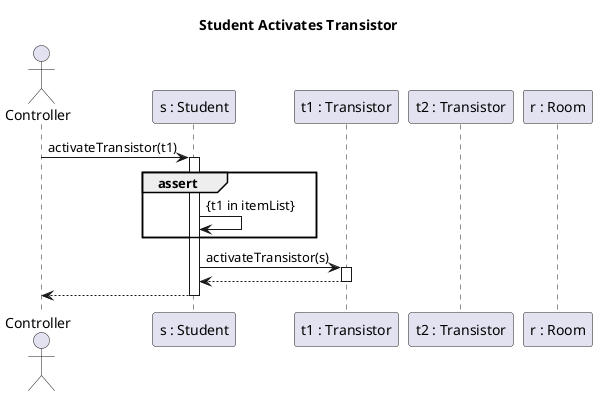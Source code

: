 @startuml
title Student Activates Transistor

actor Controller as c order 10
participant "t1 : Transistor" as Transistor order 30
participant "s : Student" as Student order 20
participant "t2 : Transistor" as Transistor2 order 40
participant "r : Room" as Room order 50

c -> Student : activateTransistor(t1)
activate Student

    group assert
        Student -> Student : {t1 in itemList}
    end

    Student -> Transistor : activateTransistor(s)
    activate Transistor


        Student <-- Transistor
    deactivate Transistor


    c <-- Student 
deactivate Student




@enduml